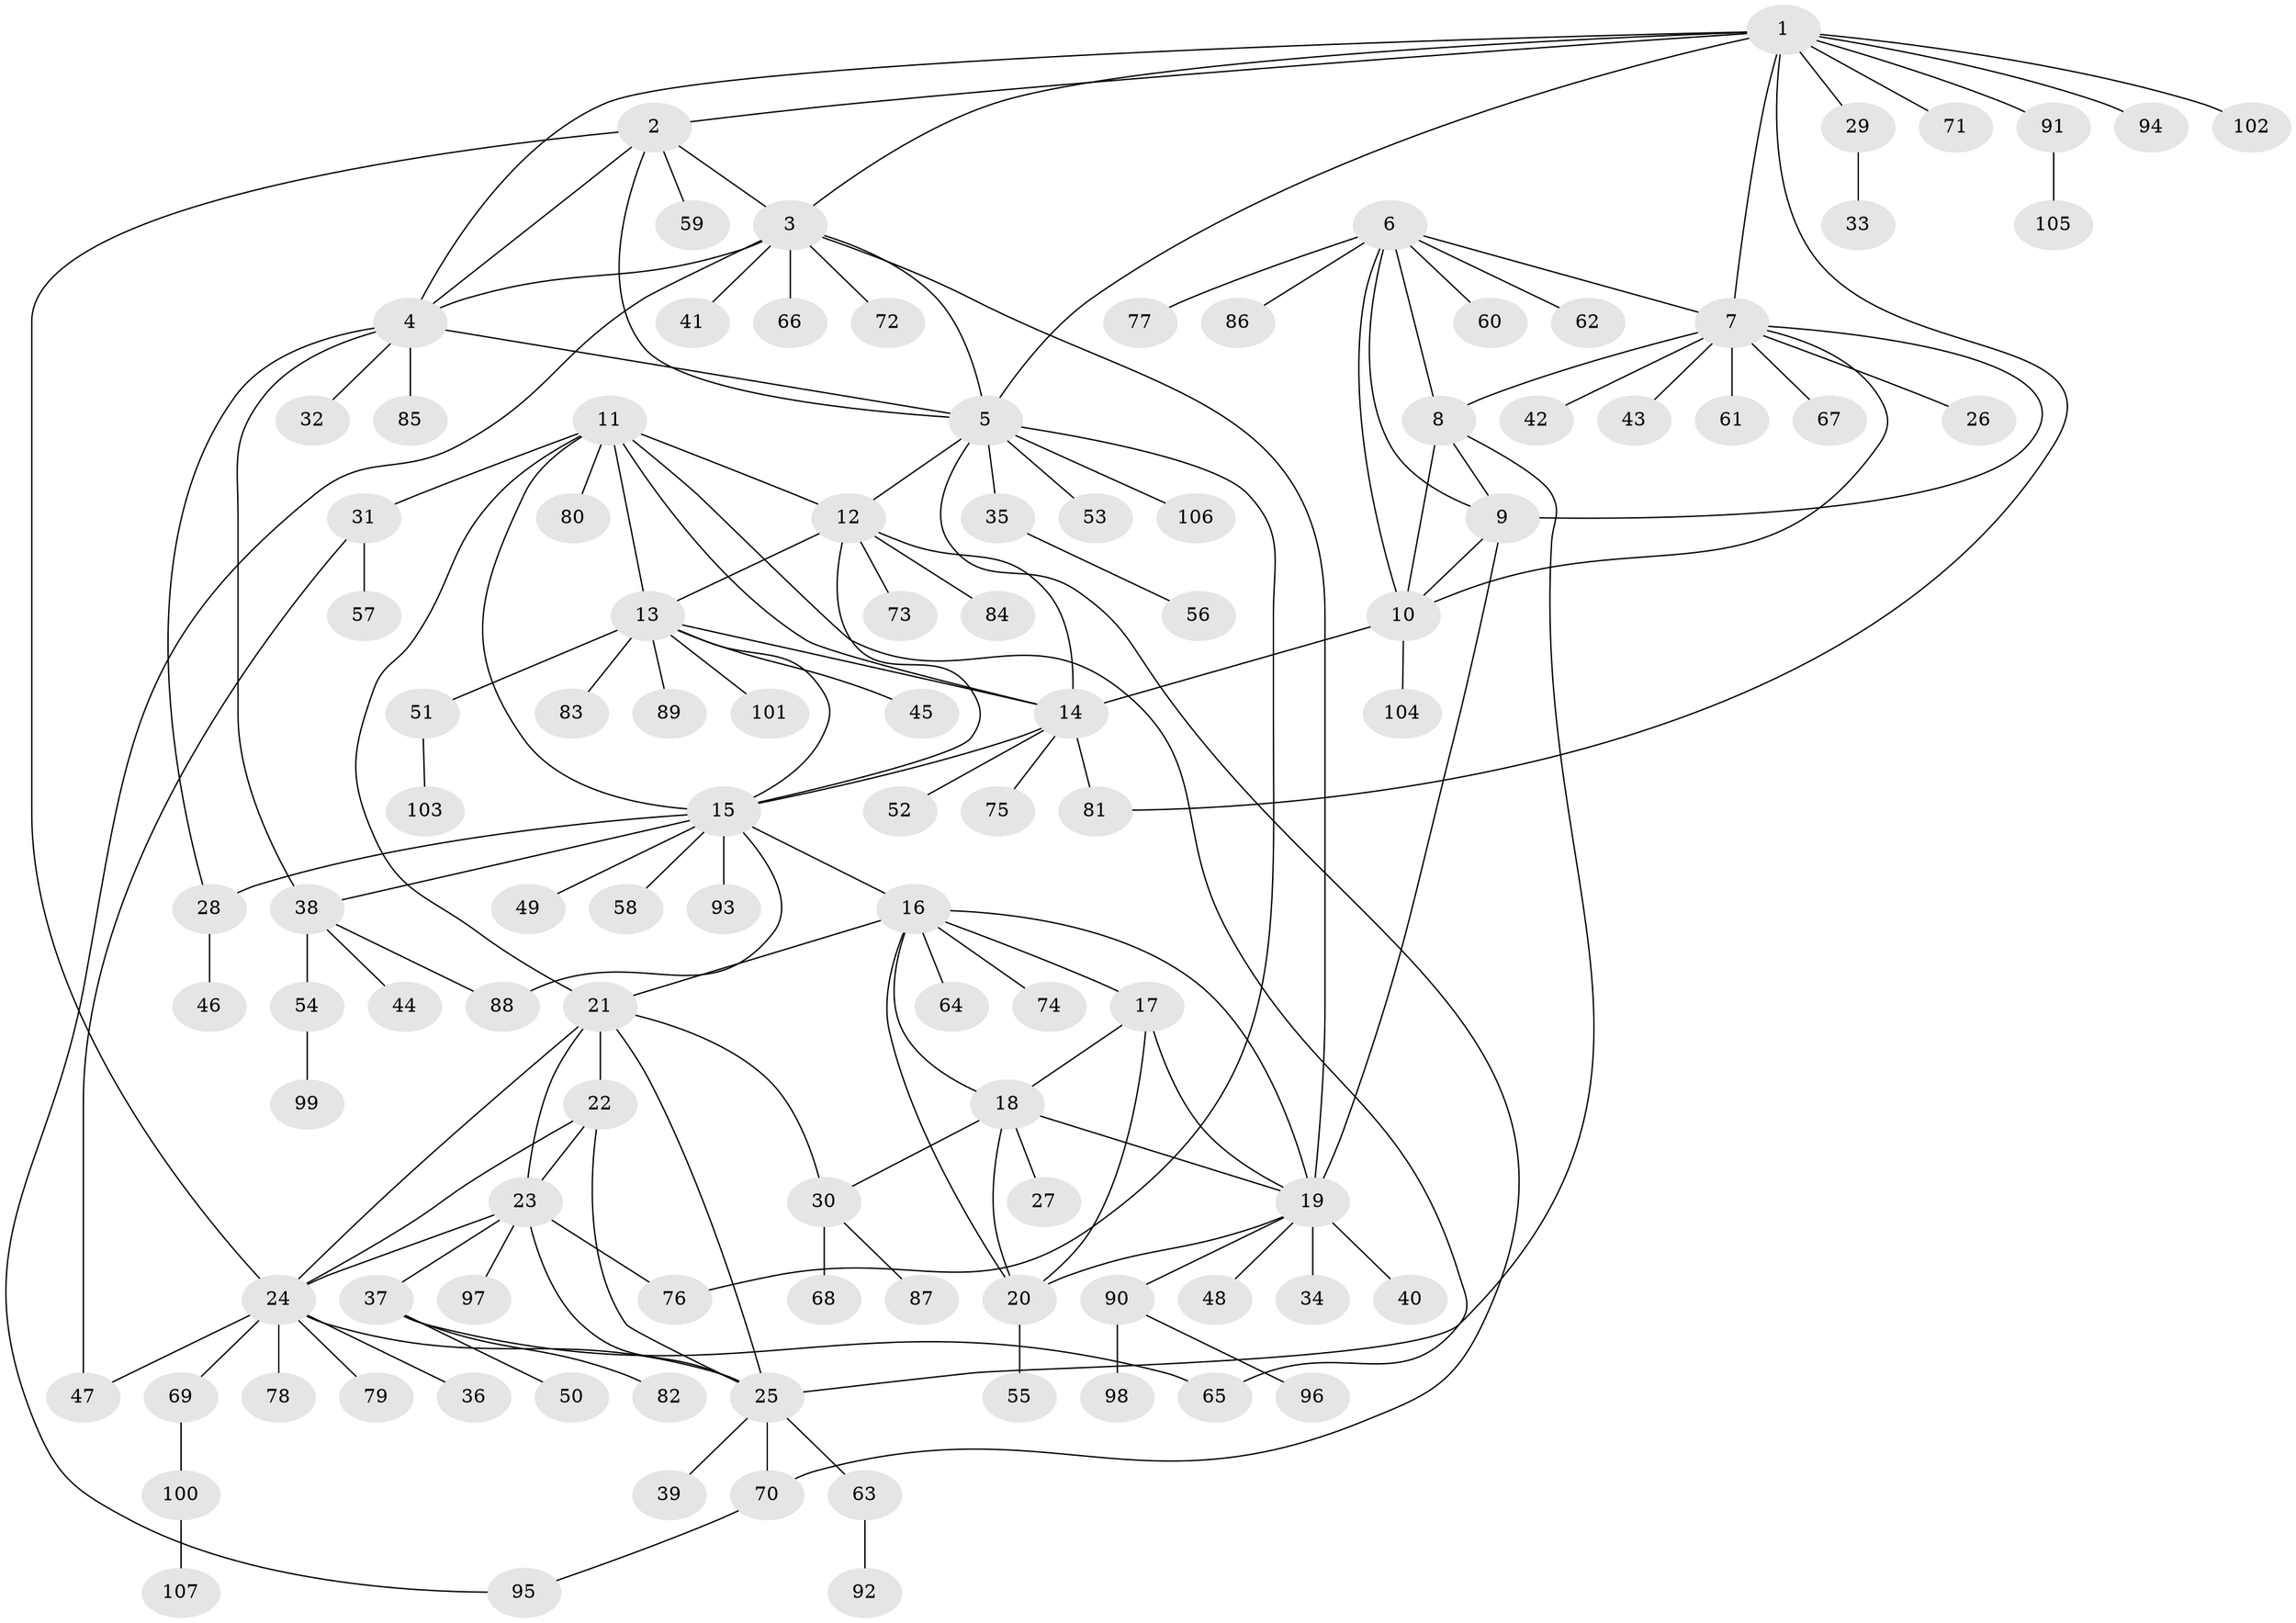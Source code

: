 // coarse degree distribution, {3: 0.023809523809523808, 2: 0.023809523809523808, 5: 0.023809523809523808, 1: 0.8333333333333334, 7: 0.023809523809523808, 8: 0.023809523809523808, 24: 0.023809523809523808, 4: 0.023809523809523808}
// Generated by graph-tools (version 1.1) at 2025/57/03/04/25 21:57:53]
// undirected, 107 vertices, 152 edges
graph export_dot {
graph [start="1"]
  node [color=gray90,style=filled];
  1;
  2;
  3;
  4;
  5;
  6;
  7;
  8;
  9;
  10;
  11;
  12;
  13;
  14;
  15;
  16;
  17;
  18;
  19;
  20;
  21;
  22;
  23;
  24;
  25;
  26;
  27;
  28;
  29;
  30;
  31;
  32;
  33;
  34;
  35;
  36;
  37;
  38;
  39;
  40;
  41;
  42;
  43;
  44;
  45;
  46;
  47;
  48;
  49;
  50;
  51;
  52;
  53;
  54;
  55;
  56;
  57;
  58;
  59;
  60;
  61;
  62;
  63;
  64;
  65;
  66;
  67;
  68;
  69;
  70;
  71;
  72;
  73;
  74;
  75;
  76;
  77;
  78;
  79;
  80;
  81;
  82;
  83;
  84;
  85;
  86;
  87;
  88;
  89;
  90;
  91;
  92;
  93;
  94;
  95;
  96;
  97;
  98;
  99;
  100;
  101;
  102;
  103;
  104;
  105;
  106;
  107;
  1 -- 2;
  1 -- 3;
  1 -- 4;
  1 -- 5;
  1 -- 7;
  1 -- 29;
  1 -- 71;
  1 -- 81;
  1 -- 91;
  1 -- 94;
  1 -- 102;
  2 -- 3;
  2 -- 4;
  2 -- 5;
  2 -- 24;
  2 -- 59;
  3 -- 4;
  3 -- 5;
  3 -- 19;
  3 -- 41;
  3 -- 66;
  3 -- 72;
  3 -- 95;
  4 -- 5;
  4 -- 28;
  4 -- 32;
  4 -- 38;
  4 -- 85;
  5 -- 12;
  5 -- 35;
  5 -- 53;
  5 -- 70;
  5 -- 76;
  5 -- 106;
  6 -- 7;
  6 -- 8;
  6 -- 9;
  6 -- 10;
  6 -- 60;
  6 -- 62;
  6 -- 77;
  6 -- 86;
  7 -- 8;
  7 -- 9;
  7 -- 10;
  7 -- 26;
  7 -- 42;
  7 -- 43;
  7 -- 61;
  7 -- 67;
  8 -- 9;
  8 -- 10;
  8 -- 25;
  9 -- 10;
  9 -- 19;
  10 -- 14;
  10 -- 104;
  11 -- 12;
  11 -- 13;
  11 -- 14;
  11 -- 15;
  11 -- 21;
  11 -- 31;
  11 -- 65;
  11 -- 80;
  12 -- 13;
  12 -- 14;
  12 -- 15;
  12 -- 73;
  12 -- 84;
  13 -- 14;
  13 -- 15;
  13 -- 45;
  13 -- 51;
  13 -- 83;
  13 -- 89;
  13 -- 101;
  14 -- 15;
  14 -- 52;
  14 -- 75;
  14 -- 81;
  15 -- 16;
  15 -- 28;
  15 -- 38;
  15 -- 49;
  15 -- 58;
  15 -- 88;
  15 -- 93;
  16 -- 17;
  16 -- 18;
  16 -- 19;
  16 -- 20;
  16 -- 21;
  16 -- 64;
  16 -- 74;
  17 -- 18;
  17 -- 19;
  17 -- 20;
  18 -- 19;
  18 -- 20;
  18 -- 27;
  18 -- 30;
  19 -- 20;
  19 -- 34;
  19 -- 40;
  19 -- 48;
  19 -- 90;
  20 -- 55;
  21 -- 22;
  21 -- 23;
  21 -- 24;
  21 -- 25;
  21 -- 30;
  22 -- 23;
  22 -- 24;
  22 -- 25;
  23 -- 24;
  23 -- 25;
  23 -- 37;
  23 -- 76;
  23 -- 97;
  24 -- 25;
  24 -- 36;
  24 -- 47;
  24 -- 69;
  24 -- 78;
  24 -- 79;
  25 -- 39;
  25 -- 63;
  25 -- 70;
  28 -- 46;
  29 -- 33;
  30 -- 68;
  30 -- 87;
  31 -- 47;
  31 -- 57;
  35 -- 56;
  37 -- 50;
  37 -- 65;
  37 -- 82;
  38 -- 44;
  38 -- 54;
  38 -- 88;
  51 -- 103;
  54 -- 99;
  63 -- 92;
  69 -- 100;
  70 -- 95;
  90 -- 96;
  90 -- 98;
  91 -- 105;
  100 -- 107;
}
